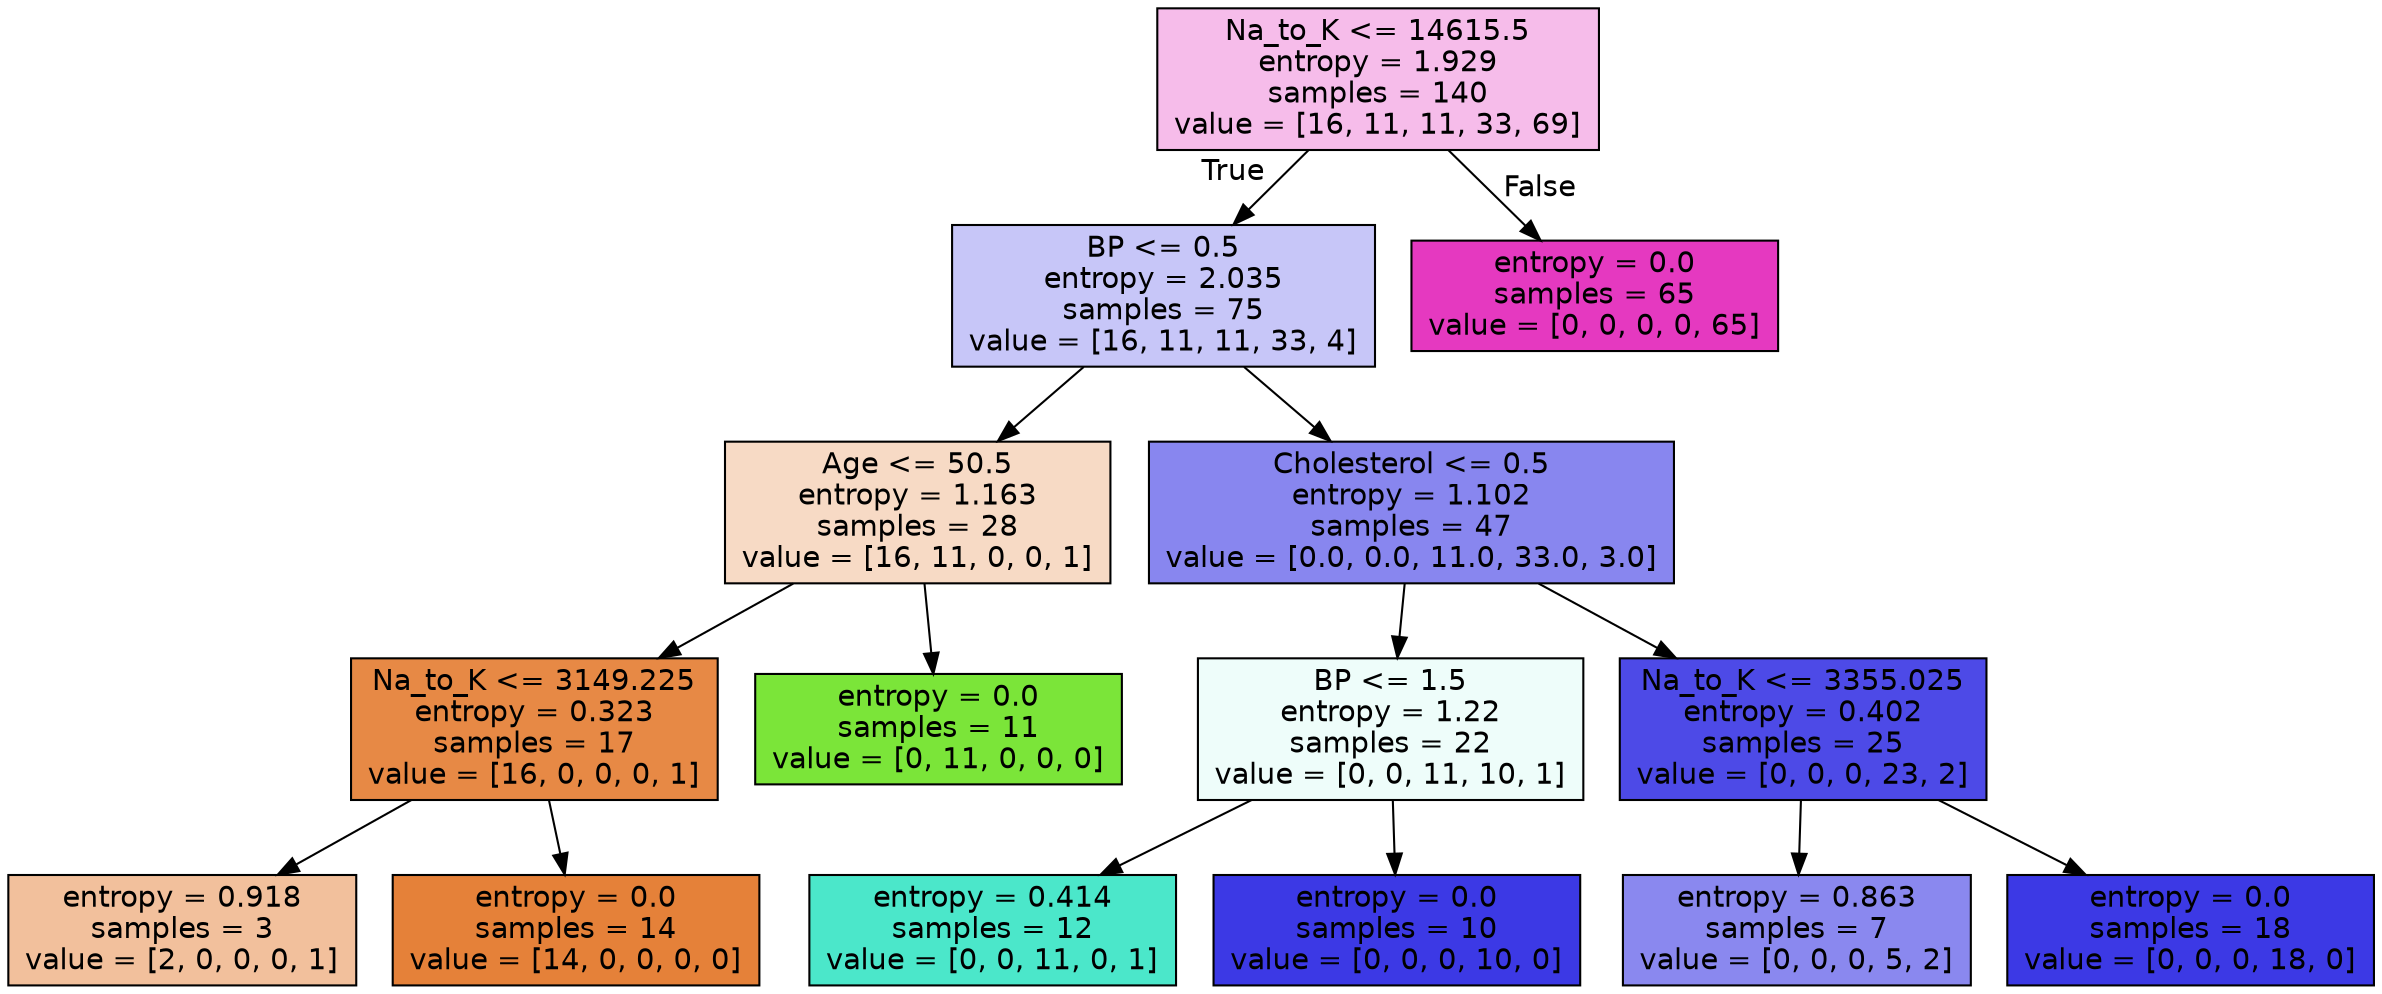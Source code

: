 digraph Tree {
node [shape=box, style="filled", color="black", fontname="helvetica"] ;
edge [fontname="helvetica"] ;
0 [label="Na_to_K <= 14615.5\nentropy = 1.929\nsamples = 140\nvalue = [16, 11, 11, 33, 69]", fillcolor="#f6bcea"] ;
1 [label="BP <= 0.5\nentropy = 2.035\nsamples = 75\nvalue = [16, 11, 11, 33, 4]", fillcolor="#c7c6f8"] ;
0 -> 1 [labeldistance=2.5, labelangle=45, headlabel="True"] ;
2 [label="Age <= 50.5\nentropy = 1.163\nsamples = 28\nvalue = [16, 11, 0, 0, 1]", fillcolor="#f7dac5"] ;
1 -> 2 ;
3 [label="Na_to_K <= 3149.225\nentropy = 0.323\nsamples = 17\nvalue = [16, 0, 0, 0, 1]", fillcolor="#e78945"] ;
2 -> 3 ;
4 [label="entropy = 0.918\nsamples = 3\nvalue = [2, 0, 0, 0, 1]", fillcolor="#f2c09c"] ;
3 -> 4 ;
5 [label="entropy = 0.0\nsamples = 14\nvalue = [14, 0, 0, 0, 0]", fillcolor="#e58139"] ;
3 -> 5 ;
6 [label="entropy = 0.0\nsamples = 11\nvalue = [0, 11, 0, 0, 0]", fillcolor="#7be539"] ;
2 -> 6 ;
7 [label="Cholesterol <= 0.5\nentropy = 1.102\nsamples = 47\nvalue = [0.0, 0.0, 11.0, 33.0, 3.0]", fillcolor="#8886ef"] ;
1 -> 7 ;
8 [label="BP <= 1.5\nentropy = 1.22\nsamples = 22\nvalue = [0, 0, 11, 10, 1]", fillcolor="#eefdfa"] ;
7 -> 8 ;
9 [label="entropy = 0.414\nsamples = 12\nvalue = [0, 0, 11, 0, 1]", fillcolor="#4be7ca"] ;
8 -> 9 ;
10 [label="entropy = 0.0\nsamples = 10\nvalue = [0, 0, 0, 10, 0]", fillcolor="#3c39e5"] ;
8 -> 10 ;
11 [label="Na_to_K <= 3355.025\nentropy = 0.402\nsamples = 25\nvalue = [0, 0, 0, 23, 2]", fillcolor="#4d4ae7"] ;
7 -> 11 ;
12 [label="entropy = 0.863\nsamples = 7\nvalue = [0, 0, 0, 5, 2]", fillcolor="#8a88ef"] ;
11 -> 12 ;
13 [label="entropy = 0.0\nsamples = 18\nvalue = [0, 0, 0, 18, 0]", fillcolor="#3c39e5"] ;
11 -> 13 ;
14 [label="entropy = 0.0\nsamples = 65\nvalue = [0, 0, 0, 0, 65]", fillcolor="#e539c0"] ;
0 -> 14 [labeldistance=2.5, labelangle=-45, headlabel="False"] ;
}